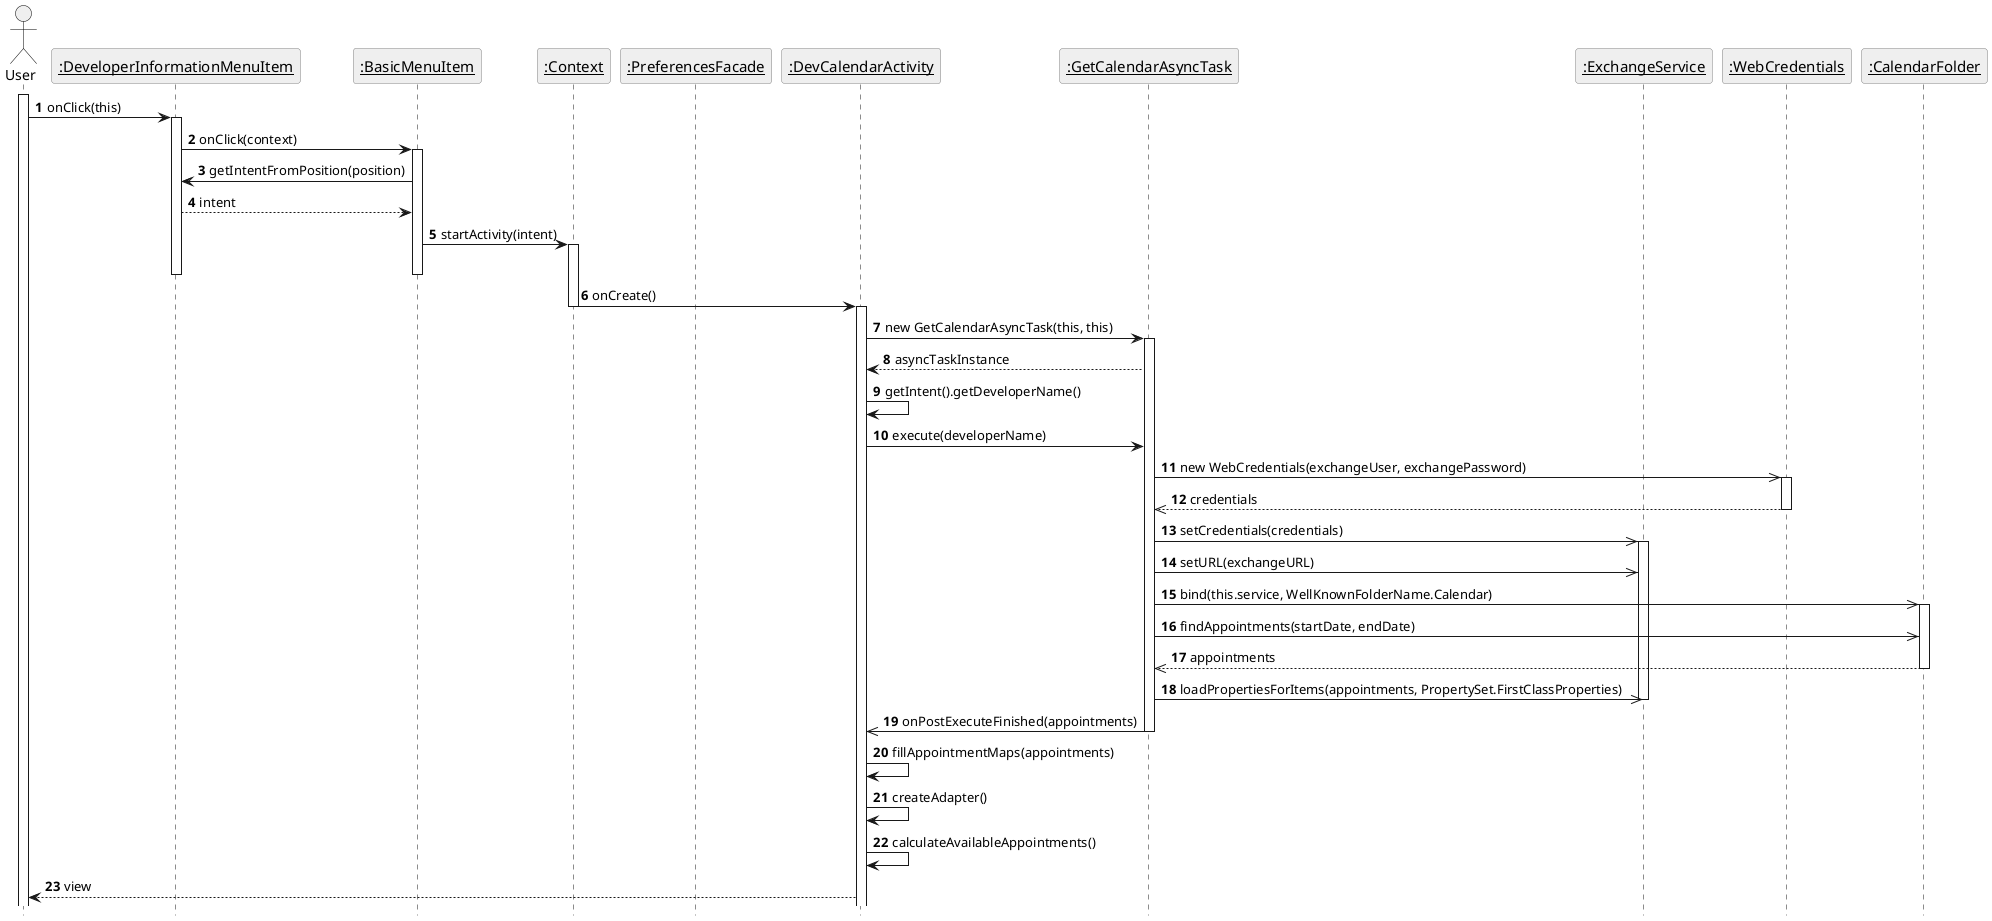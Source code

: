 @startuml

hide footbox

autonumber

skinparam sequence {
    ParticipantBorderColor grey
    ParticipantBackgroundColor #EFEFEF
    ParticipantFontName Futura
    ParticipantFontSize 15

    ActorBackgroundColor #EFEFEF
    ActorBorderColor black

    ArrowFontName Futura
}

actor User
participant "__:DeveloperInformationMenuItem__"
participant "__:BasicMenuItem__"
participant "__:Context__"
participant "__:PreferencesFacade__"
participant "__:DevCalendarActivity__"
participant "__:GetCalendarAsyncTask__"
participant "__:ExchangeService__"
participant "__:WebCredentials__"
participant "__:CalendarFolder__"

activate User
User -> "__:DeveloperInformationMenuItem__":onClick(this)
activate "__:DeveloperInformationMenuItem__"
"__:DeveloperInformationMenuItem__" -> "__:BasicMenuItem__":onClick(context)
activate "__:BasicMenuItem__"
"__:BasicMenuItem__" -> "__:DeveloperInformationMenuItem__":getIntentFromPosition(position)
"__:DeveloperInformationMenuItem__" --> "__:BasicMenuItem__":intent
 "__:BasicMenuItem__" -> "__:Context__":startActivity(intent)
 activate "__:Context__"
 deactivate "__:DeveloperInformationMenuItem__"
 deactivate "__:BasicMenuItem__"
 "__:Context__" -> "__:DevCalendarActivity__":onCreate()
 deactivate "__:Context__"
 activate "__:DevCalendarActivity__"
 "__:DevCalendarActivity__" -> "__:GetCalendarAsyncTask__": new GetCalendarAsyncTask(this, this)
   activate "__:GetCalendarAsyncTask__"
  "__:GetCalendarAsyncTask__" --> "__:DevCalendarActivity__": asyncTaskInstance
 "__:DevCalendarActivity__" -> "__:DevCalendarActivity__": getIntent().getDeveloperName()
 "__:DevCalendarActivity__" -> "__:GetCalendarAsyncTask__": execute(developerName)

 deactivate "__:PreferencesFacade__"
 "__:GetCalendarAsyncTask__" ->> "__:WebCredentials__": new WebCredentials(exchangeUser, exchangePassword)
 activate "__:WebCredentials__"
 "__:WebCredentials__" -->> "__:GetCalendarAsyncTask__": credentials
 deactivate "__:WebCredentials__"
 "__:GetCalendarAsyncTask__" ->> "__:ExchangeService__": setCredentials(credentials)
 activate "__:ExchangeService__"
 "__:GetCalendarAsyncTask__" ->> "__:ExchangeService__": setURL(exchangeURL)
 "__:GetCalendarAsyncTask__" ->> "__:CalendarFolder__":bind(this.service, WellKnownFolderName.Calendar)
 activate "__:CalendarFolder__"
 "__:GetCalendarAsyncTask__" ->> "__:CalendarFolder__": findAppointments(startDate, endDate)
 "__:CalendarFolder__" -->> "__:GetCalendarAsyncTask__": appointments
 deactivate "__:CalendarFolder__"
 "__:GetCalendarAsyncTask__" ->> "__:ExchangeService__": loadPropertiesForItems(appointments, PropertySet.FirstClassProperties)
 deactivate "__:ExchangeService__"
 "__:GetCalendarAsyncTask__" ->> "__:DevCalendarActivity__": onPostExecuteFinished(appointments)
 deactivate "__:GetCalendarAsyncTask__"
"__:DevCalendarActivity__" -> "__:DevCalendarActivity__": fillAppointmentMaps(appointments)
"__:DevCalendarActivity__" -> "__:DevCalendarActivity__": createAdapter()
"__:DevCalendarActivity__" -> "__:DevCalendarActivity__": calculateAvailableAppointments()
"__:DevCalendarActivity__" --> User: view









@enduml